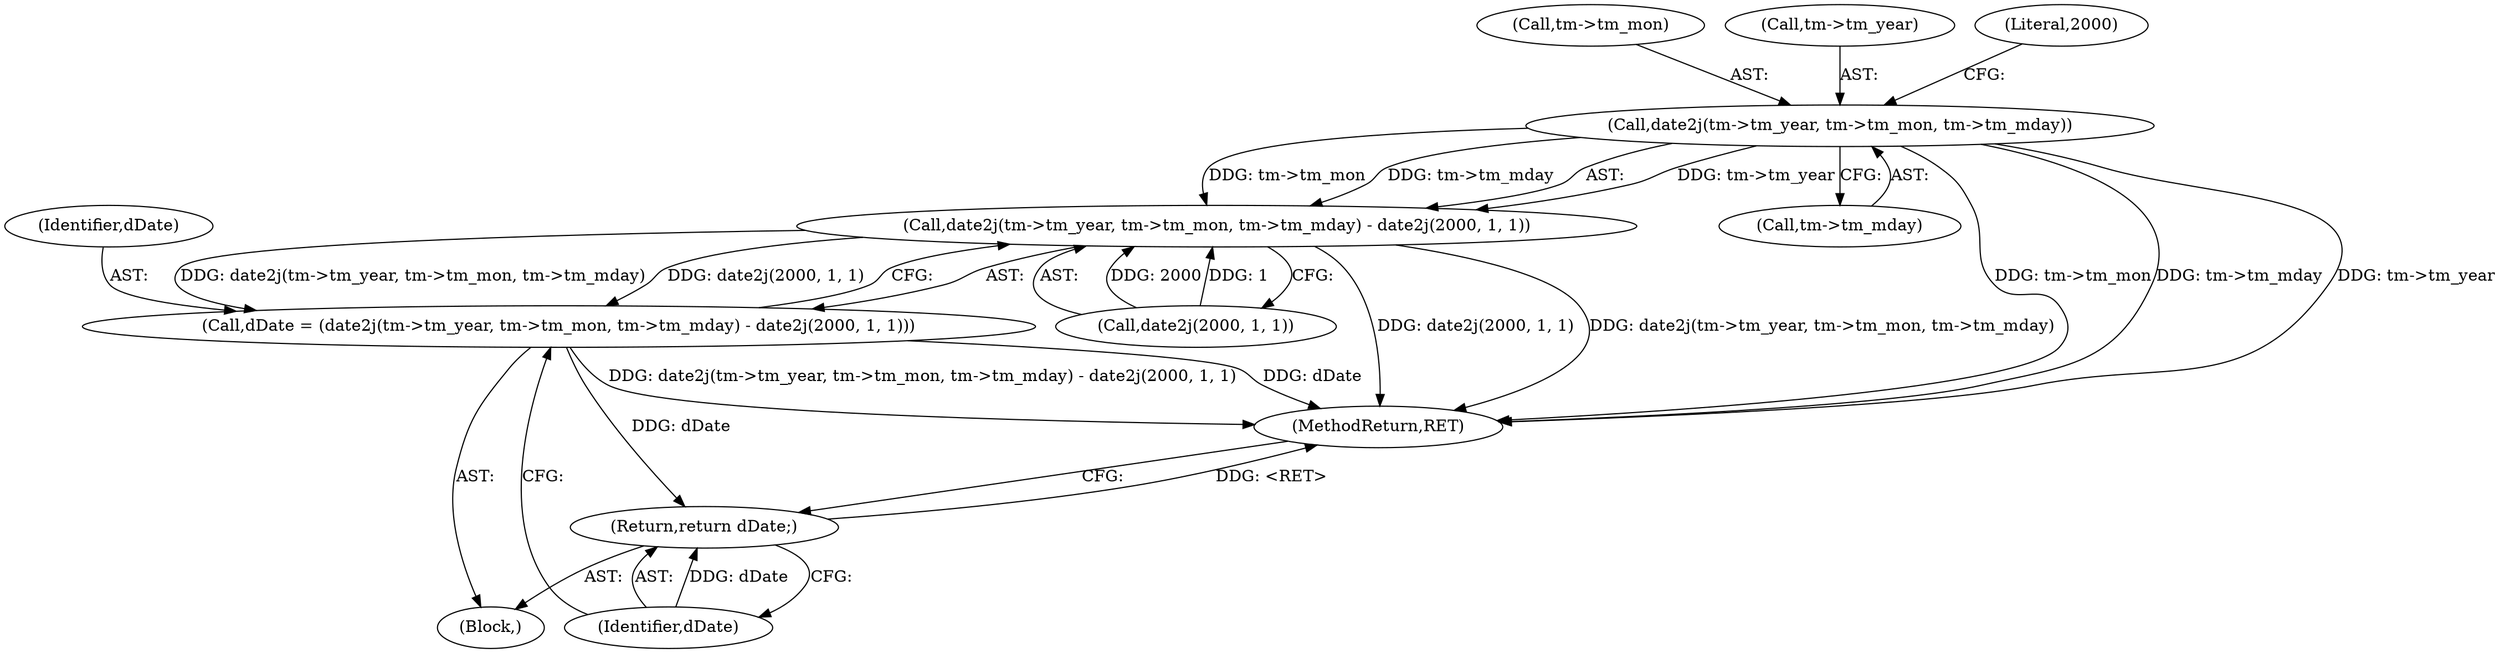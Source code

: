 digraph "0_postgres_4318daecc959886d001a6e79c6ea853e8b1dfb4b@pointer" {
"1000204" [label="(Call,date2j(tm->tm_year, tm->tm_mon, tm->tm_mday))"];
"1000203" [label="(Call,date2j(tm->tm_year, tm->tm_mon, tm->tm_mday) - date2j(2000, 1, 1))"];
"1000201" [label="(Call,dDate = (date2j(tm->tm_year, tm->tm_mon, tm->tm_mday) - date2j(2000, 1, 1)))"];
"1000218" [label="(Return,return dDate;)"];
"1000208" [label="(Call,tm->tm_mon)"];
"1000201" [label="(Call,dDate = (date2j(tm->tm_year, tm->tm_mon, tm->tm_mday) - date2j(2000, 1, 1)))"];
"1000103" [label="(Block,)"];
"1000203" [label="(Call,date2j(tm->tm_year, tm->tm_mon, tm->tm_mday) - date2j(2000, 1, 1))"];
"1000219" [label="(Identifier,dDate)"];
"1000202" [label="(Identifier,dDate)"];
"1000204" [label="(Call,date2j(tm->tm_year, tm->tm_mon, tm->tm_mday))"];
"1000218" [label="(Return,return dDate;)"];
"1000211" [label="(Call,tm->tm_mday)"];
"1000205" [label="(Call,tm->tm_year)"];
"1000215" [label="(Literal,2000)"];
"1000220" [label="(MethodReturn,RET)"];
"1000214" [label="(Call,date2j(2000, 1, 1))"];
"1000204" -> "1000203"  [label="AST: "];
"1000204" -> "1000211"  [label="CFG: "];
"1000205" -> "1000204"  [label="AST: "];
"1000208" -> "1000204"  [label="AST: "];
"1000211" -> "1000204"  [label="AST: "];
"1000215" -> "1000204"  [label="CFG: "];
"1000204" -> "1000220"  [label="DDG: tm->tm_mon"];
"1000204" -> "1000220"  [label="DDG: tm->tm_mday"];
"1000204" -> "1000220"  [label="DDG: tm->tm_year"];
"1000204" -> "1000203"  [label="DDG: tm->tm_year"];
"1000204" -> "1000203"  [label="DDG: tm->tm_mon"];
"1000204" -> "1000203"  [label="DDG: tm->tm_mday"];
"1000203" -> "1000201"  [label="AST: "];
"1000203" -> "1000214"  [label="CFG: "];
"1000214" -> "1000203"  [label="AST: "];
"1000201" -> "1000203"  [label="CFG: "];
"1000203" -> "1000220"  [label="DDG: date2j(2000, 1, 1)"];
"1000203" -> "1000220"  [label="DDG: date2j(tm->tm_year, tm->tm_mon, tm->tm_mday)"];
"1000203" -> "1000201"  [label="DDG: date2j(tm->tm_year, tm->tm_mon, tm->tm_mday)"];
"1000203" -> "1000201"  [label="DDG: date2j(2000, 1, 1)"];
"1000214" -> "1000203"  [label="DDG: 2000"];
"1000214" -> "1000203"  [label="DDG: 1"];
"1000201" -> "1000103"  [label="AST: "];
"1000202" -> "1000201"  [label="AST: "];
"1000219" -> "1000201"  [label="CFG: "];
"1000201" -> "1000220"  [label="DDG: date2j(tm->tm_year, tm->tm_mon, tm->tm_mday) - date2j(2000, 1, 1)"];
"1000201" -> "1000220"  [label="DDG: dDate"];
"1000201" -> "1000218"  [label="DDG: dDate"];
"1000218" -> "1000103"  [label="AST: "];
"1000218" -> "1000219"  [label="CFG: "];
"1000219" -> "1000218"  [label="AST: "];
"1000220" -> "1000218"  [label="CFG: "];
"1000218" -> "1000220"  [label="DDG: <RET>"];
"1000219" -> "1000218"  [label="DDG: dDate"];
}
